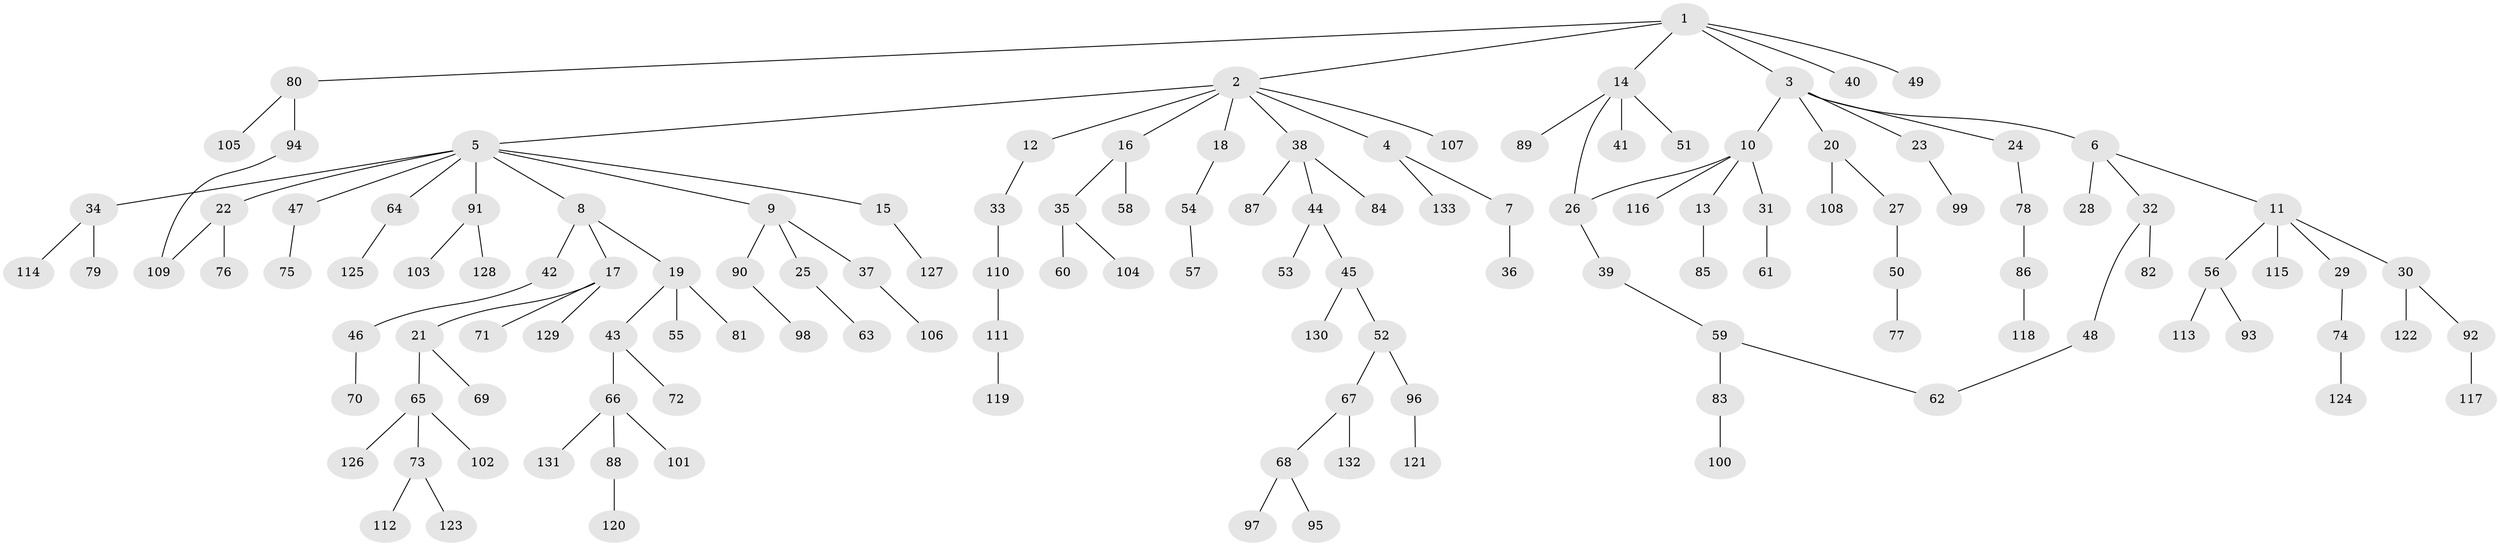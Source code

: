 // Generated by graph-tools (version 1.1) at 2025/13/03/09/25 04:13:18]
// undirected, 133 vertices, 135 edges
graph export_dot {
graph [start="1"]
  node [color=gray90,style=filled];
  1;
  2;
  3;
  4;
  5;
  6;
  7;
  8;
  9;
  10;
  11;
  12;
  13;
  14;
  15;
  16;
  17;
  18;
  19;
  20;
  21;
  22;
  23;
  24;
  25;
  26;
  27;
  28;
  29;
  30;
  31;
  32;
  33;
  34;
  35;
  36;
  37;
  38;
  39;
  40;
  41;
  42;
  43;
  44;
  45;
  46;
  47;
  48;
  49;
  50;
  51;
  52;
  53;
  54;
  55;
  56;
  57;
  58;
  59;
  60;
  61;
  62;
  63;
  64;
  65;
  66;
  67;
  68;
  69;
  70;
  71;
  72;
  73;
  74;
  75;
  76;
  77;
  78;
  79;
  80;
  81;
  82;
  83;
  84;
  85;
  86;
  87;
  88;
  89;
  90;
  91;
  92;
  93;
  94;
  95;
  96;
  97;
  98;
  99;
  100;
  101;
  102;
  103;
  104;
  105;
  106;
  107;
  108;
  109;
  110;
  111;
  112;
  113;
  114;
  115;
  116;
  117;
  118;
  119;
  120;
  121;
  122;
  123;
  124;
  125;
  126;
  127;
  128;
  129;
  130;
  131;
  132;
  133;
  1 -- 2;
  1 -- 3;
  1 -- 14;
  1 -- 40;
  1 -- 49;
  1 -- 80;
  2 -- 4;
  2 -- 5;
  2 -- 12;
  2 -- 16;
  2 -- 18;
  2 -- 38;
  2 -- 107;
  3 -- 6;
  3 -- 10;
  3 -- 20;
  3 -- 23;
  3 -- 24;
  4 -- 7;
  4 -- 133;
  5 -- 8;
  5 -- 9;
  5 -- 15;
  5 -- 22;
  5 -- 34;
  5 -- 47;
  5 -- 64;
  5 -- 91;
  6 -- 11;
  6 -- 28;
  6 -- 32;
  7 -- 36;
  8 -- 17;
  8 -- 19;
  8 -- 42;
  9 -- 25;
  9 -- 37;
  9 -- 90;
  10 -- 13;
  10 -- 31;
  10 -- 116;
  10 -- 26;
  11 -- 29;
  11 -- 30;
  11 -- 56;
  11 -- 115;
  12 -- 33;
  13 -- 85;
  14 -- 26;
  14 -- 41;
  14 -- 51;
  14 -- 89;
  15 -- 127;
  16 -- 35;
  16 -- 58;
  17 -- 21;
  17 -- 71;
  17 -- 129;
  18 -- 54;
  19 -- 43;
  19 -- 55;
  19 -- 81;
  20 -- 27;
  20 -- 108;
  21 -- 65;
  21 -- 69;
  22 -- 76;
  22 -- 109;
  23 -- 99;
  24 -- 78;
  25 -- 63;
  26 -- 39;
  27 -- 50;
  29 -- 74;
  30 -- 92;
  30 -- 122;
  31 -- 61;
  32 -- 48;
  32 -- 82;
  33 -- 110;
  34 -- 79;
  34 -- 114;
  35 -- 60;
  35 -- 104;
  37 -- 106;
  38 -- 44;
  38 -- 84;
  38 -- 87;
  39 -- 59;
  42 -- 46;
  43 -- 66;
  43 -- 72;
  44 -- 45;
  44 -- 53;
  45 -- 52;
  45 -- 130;
  46 -- 70;
  47 -- 75;
  48 -- 62;
  50 -- 77;
  52 -- 67;
  52 -- 96;
  54 -- 57;
  56 -- 93;
  56 -- 113;
  59 -- 83;
  59 -- 62;
  64 -- 125;
  65 -- 73;
  65 -- 102;
  65 -- 126;
  66 -- 88;
  66 -- 101;
  66 -- 131;
  67 -- 68;
  67 -- 132;
  68 -- 95;
  68 -- 97;
  73 -- 112;
  73 -- 123;
  74 -- 124;
  78 -- 86;
  80 -- 94;
  80 -- 105;
  83 -- 100;
  86 -- 118;
  88 -- 120;
  90 -- 98;
  91 -- 103;
  91 -- 128;
  92 -- 117;
  94 -- 109;
  96 -- 121;
  110 -- 111;
  111 -- 119;
}
